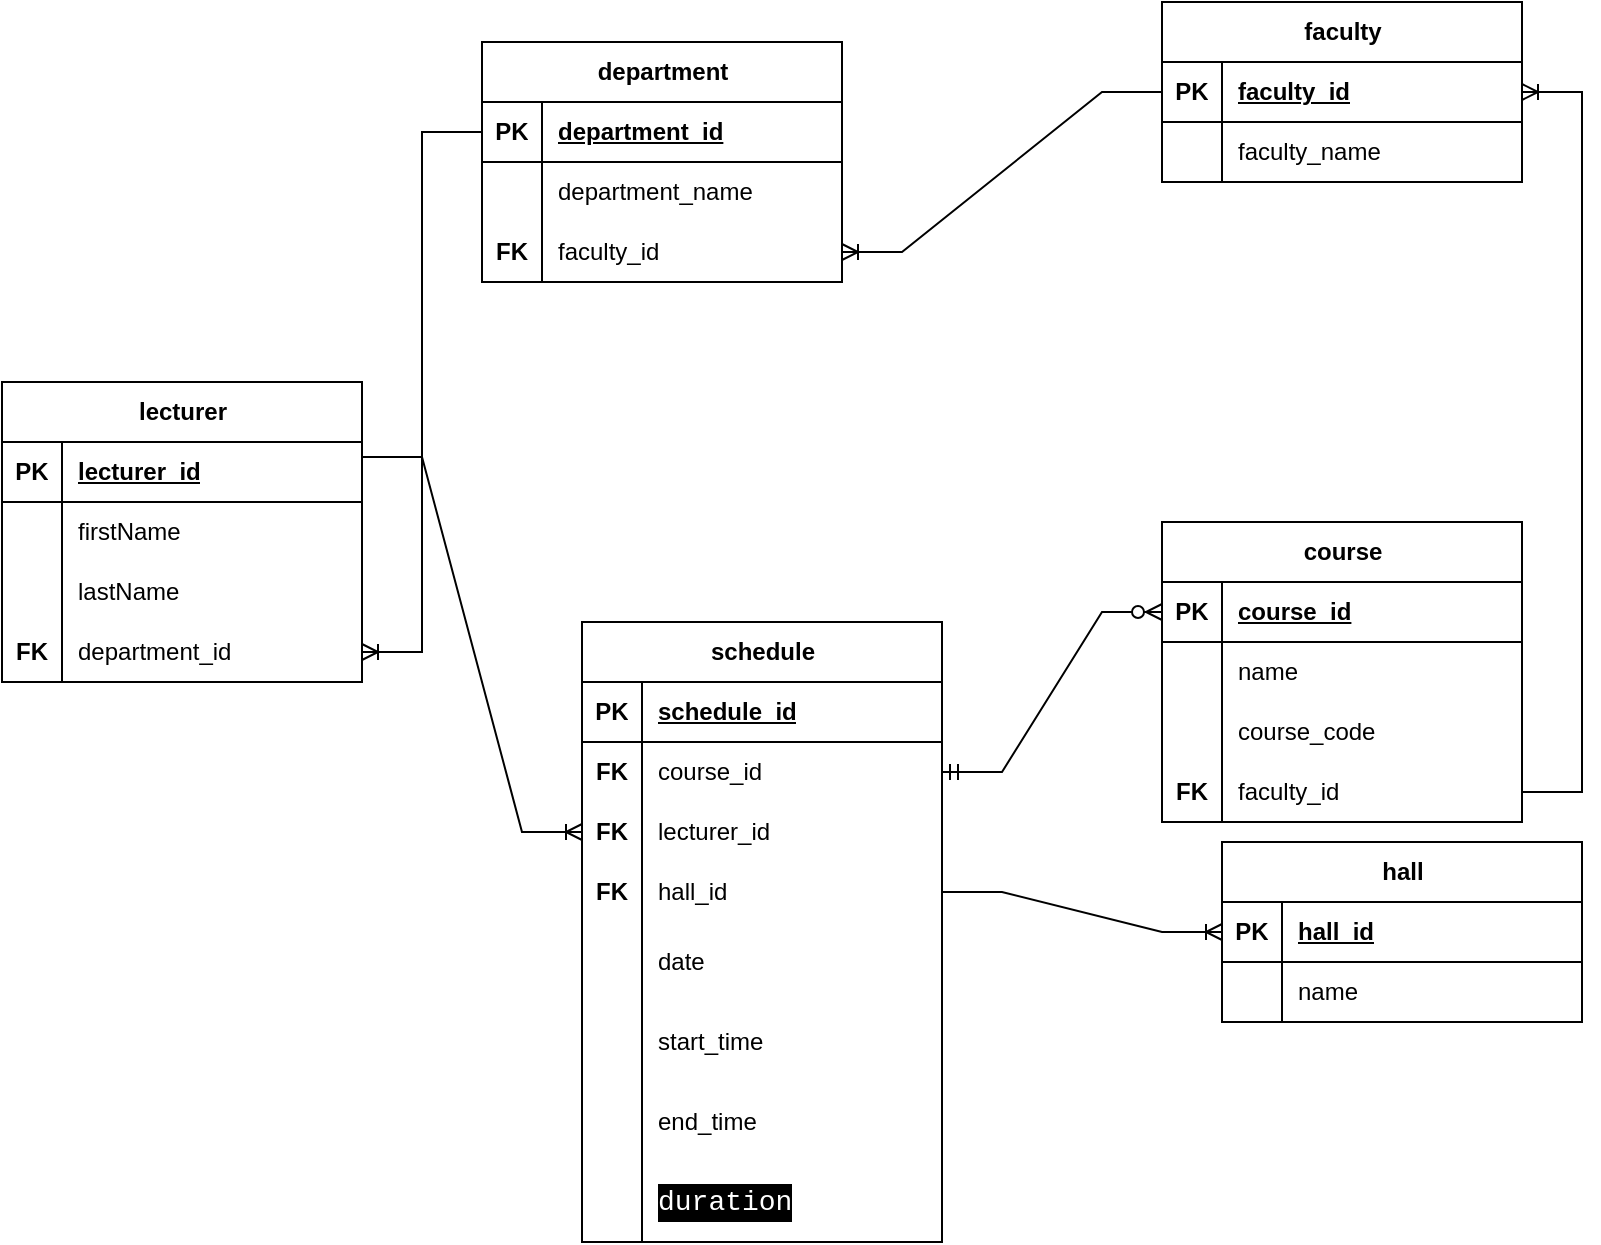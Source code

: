<mxfile version="21.6.5" type="github">
  <diagram name="Page-1" id="2kHjDEywusB_7uYWdHaV">
    <mxGraphModel dx="1185" dy="1776" grid="1" gridSize="10" guides="1" tooltips="1" connect="1" arrows="1" fold="1" page="1" pageScale="1" pageWidth="850" pageHeight="1100" math="0" shadow="0">
      <root>
        <mxCell id="0" />
        <mxCell id="1" parent="0" />
        <mxCell id="9rKc9LCHBICn_21s5LiV-27" value="lecturer" style="shape=table;startSize=30;container=1;collapsible=1;childLayout=tableLayout;fixedRows=1;rowLines=0;fontStyle=1;align=center;resizeLast=1;html=1;" parent="1" vertex="1">
          <mxGeometry x="30" y="-530" width="180" height="150" as="geometry" />
        </mxCell>
        <mxCell id="9rKc9LCHBICn_21s5LiV-28" value="" style="shape=tableRow;horizontal=0;startSize=0;swimlaneHead=0;swimlaneBody=0;fillColor=none;collapsible=0;dropTarget=0;points=[[0,0.5],[1,0.5]];portConstraint=eastwest;top=0;left=0;right=0;bottom=1;" parent="9rKc9LCHBICn_21s5LiV-27" vertex="1">
          <mxGeometry y="30" width="180" height="30" as="geometry" />
        </mxCell>
        <mxCell id="9rKc9LCHBICn_21s5LiV-29" value="PK" style="shape=partialRectangle;connectable=0;fillColor=none;top=0;left=0;bottom=0;right=0;fontStyle=1;overflow=hidden;whiteSpace=wrap;html=1;" parent="9rKc9LCHBICn_21s5LiV-28" vertex="1">
          <mxGeometry width="30" height="30" as="geometry">
            <mxRectangle width="30" height="30" as="alternateBounds" />
          </mxGeometry>
        </mxCell>
        <mxCell id="9rKc9LCHBICn_21s5LiV-30" value="lecturer_id" style="shape=partialRectangle;connectable=0;fillColor=none;top=0;left=0;bottom=0;right=0;align=left;spacingLeft=6;fontStyle=5;overflow=hidden;whiteSpace=wrap;html=1;" parent="9rKc9LCHBICn_21s5LiV-28" vertex="1">
          <mxGeometry x="30" width="150" height="30" as="geometry">
            <mxRectangle width="150" height="30" as="alternateBounds" />
          </mxGeometry>
        </mxCell>
        <mxCell id="9rKc9LCHBICn_21s5LiV-31" value="" style="shape=tableRow;horizontal=0;startSize=0;swimlaneHead=0;swimlaneBody=0;fillColor=none;collapsible=0;dropTarget=0;points=[[0,0.5],[1,0.5]];portConstraint=eastwest;top=0;left=0;right=0;bottom=0;" parent="9rKc9LCHBICn_21s5LiV-27" vertex="1">
          <mxGeometry y="60" width="180" height="30" as="geometry" />
        </mxCell>
        <mxCell id="9rKc9LCHBICn_21s5LiV-32" value="" style="shape=partialRectangle;connectable=0;fillColor=none;top=0;left=0;bottom=0;right=0;editable=1;overflow=hidden;whiteSpace=wrap;html=1;" parent="9rKc9LCHBICn_21s5LiV-31" vertex="1">
          <mxGeometry width="30" height="30" as="geometry">
            <mxRectangle width="30" height="30" as="alternateBounds" />
          </mxGeometry>
        </mxCell>
        <mxCell id="9rKc9LCHBICn_21s5LiV-33" value="firstName&lt;span style=&quot;white-space: pre;&quot;&gt;&#x9;&lt;/span&gt;" style="shape=partialRectangle;connectable=0;fillColor=none;top=0;left=0;bottom=0;right=0;align=left;spacingLeft=6;overflow=hidden;whiteSpace=wrap;html=1;" parent="9rKc9LCHBICn_21s5LiV-31" vertex="1">
          <mxGeometry x="30" width="150" height="30" as="geometry">
            <mxRectangle width="150" height="30" as="alternateBounds" />
          </mxGeometry>
        </mxCell>
        <mxCell id="9rKc9LCHBICn_21s5LiV-34" value="" style="shape=tableRow;horizontal=0;startSize=0;swimlaneHead=0;swimlaneBody=0;fillColor=none;collapsible=0;dropTarget=0;points=[[0,0.5],[1,0.5]];portConstraint=eastwest;top=0;left=0;right=0;bottom=0;" parent="9rKc9LCHBICn_21s5LiV-27" vertex="1">
          <mxGeometry y="90" width="180" height="30" as="geometry" />
        </mxCell>
        <mxCell id="9rKc9LCHBICn_21s5LiV-35" value="" style="shape=partialRectangle;connectable=0;fillColor=none;top=0;left=0;bottom=0;right=0;editable=1;overflow=hidden;whiteSpace=wrap;html=1;" parent="9rKc9LCHBICn_21s5LiV-34" vertex="1">
          <mxGeometry width="30" height="30" as="geometry">
            <mxRectangle width="30" height="30" as="alternateBounds" />
          </mxGeometry>
        </mxCell>
        <mxCell id="9rKc9LCHBICn_21s5LiV-36" value="lastName" style="shape=partialRectangle;connectable=0;fillColor=none;top=0;left=0;bottom=0;right=0;align=left;spacingLeft=6;overflow=hidden;whiteSpace=wrap;html=1;" parent="9rKc9LCHBICn_21s5LiV-34" vertex="1">
          <mxGeometry x="30" width="150" height="30" as="geometry">
            <mxRectangle width="150" height="30" as="alternateBounds" />
          </mxGeometry>
        </mxCell>
        <mxCell id="9rKc9LCHBICn_21s5LiV-37" value="" style="shape=tableRow;horizontal=0;startSize=0;swimlaneHead=0;swimlaneBody=0;fillColor=none;collapsible=0;dropTarget=0;points=[[0,0.5],[1,0.5]];portConstraint=eastwest;top=0;left=0;right=0;bottom=0;" parent="9rKc9LCHBICn_21s5LiV-27" vertex="1">
          <mxGeometry y="120" width="180" height="30" as="geometry" />
        </mxCell>
        <mxCell id="9rKc9LCHBICn_21s5LiV-38" value="&lt;b&gt;FK&lt;/b&gt;" style="shape=partialRectangle;connectable=0;fillColor=none;top=0;left=0;bottom=0;right=0;editable=1;overflow=hidden;whiteSpace=wrap;html=1;" parent="9rKc9LCHBICn_21s5LiV-37" vertex="1">
          <mxGeometry width="30" height="30" as="geometry">
            <mxRectangle width="30" height="30" as="alternateBounds" />
          </mxGeometry>
        </mxCell>
        <mxCell id="9rKc9LCHBICn_21s5LiV-39" value="department_id" style="shape=partialRectangle;connectable=0;fillColor=none;top=0;left=0;bottom=0;right=0;align=left;spacingLeft=6;overflow=hidden;whiteSpace=wrap;html=1;" parent="9rKc9LCHBICn_21s5LiV-37" vertex="1">
          <mxGeometry x="30" width="150" height="30" as="geometry">
            <mxRectangle width="150" height="30" as="alternateBounds" />
          </mxGeometry>
        </mxCell>
        <mxCell id="9rKc9LCHBICn_21s5LiV-40" value="course" style="shape=table;startSize=30;container=1;collapsible=1;childLayout=tableLayout;fixedRows=1;rowLines=0;fontStyle=1;align=center;resizeLast=1;html=1;" parent="1" vertex="1">
          <mxGeometry x="610" y="-460" width="180" height="150" as="geometry" />
        </mxCell>
        <mxCell id="9rKc9LCHBICn_21s5LiV-41" value="" style="shape=tableRow;horizontal=0;startSize=0;swimlaneHead=0;swimlaneBody=0;fillColor=none;collapsible=0;dropTarget=0;points=[[0,0.5],[1,0.5]];portConstraint=eastwest;top=0;left=0;right=0;bottom=1;" parent="9rKc9LCHBICn_21s5LiV-40" vertex="1">
          <mxGeometry y="30" width="180" height="30" as="geometry" />
        </mxCell>
        <mxCell id="9rKc9LCHBICn_21s5LiV-42" value="PK" style="shape=partialRectangle;connectable=0;fillColor=none;top=0;left=0;bottom=0;right=0;fontStyle=1;overflow=hidden;whiteSpace=wrap;html=1;" parent="9rKc9LCHBICn_21s5LiV-41" vertex="1">
          <mxGeometry width="30" height="30" as="geometry">
            <mxRectangle width="30" height="30" as="alternateBounds" />
          </mxGeometry>
        </mxCell>
        <mxCell id="9rKc9LCHBICn_21s5LiV-43" value="course_id" style="shape=partialRectangle;connectable=0;fillColor=none;top=0;left=0;bottom=0;right=0;align=left;spacingLeft=6;fontStyle=5;overflow=hidden;whiteSpace=wrap;html=1;" parent="9rKc9LCHBICn_21s5LiV-41" vertex="1">
          <mxGeometry x="30" width="150" height="30" as="geometry">
            <mxRectangle width="150" height="30" as="alternateBounds" />
          </mxGeometry>
        </mxCell>
        <mxCell id="9rKc9LCHBICn_21s5LiV-44" value="" style="shape=tableRow;horizontal=0;startSize=0;swimlaneHead=0;swimlaneBody=0;fillColor=none;collapsible=0;dropTarget=0;points=[[0,0.5],[1,0.5]];portConstraint=eastwest;top=0;left=0;right=0;bottom=0;" parent="9rKc9LCHBICn_21s5LiV-40" vertex="1">
          <mxGeometry y="60" width="180" height="30" as="geometry" />
        </mxCell>
        <mxCell id="9rKc9LCHBICn_21s5LiV-45" value="" style="shape=partialRectangle;connectable=0;fillColor=none;top=0;left=0;bottom=0;right=0;editable=1;overflow=hidden;whiteSpace=wrap;html=1;" parent="9rKc9LCHBICn_21s5LiV-44" vertex="1">
          <mxGeometry width="30" height="30" as="geometry">
            <mxRectangle width="30" height="30" as="alternateBounds" />
          </mxGeometry>
        </mxCell>
        <mxCell id="9rKc9LCHBICn_21s5LiV-46" value="name" style="shape=partialRectangle;connectable=0;fillColor=none;top=0;left=0;bottom=0;right=0;align=left;spacingLeft=6;overflow=hidden;whiteSpace=wrap;html=1;" parent="9rKc9LCHBICn_21s5LiV-44" vertex="1">
          <mxGeometry x="30" width="150" height="30" as="geometry">
            <mxRectangle width="150" height="30" as="alternateBounds" />
          </mxGeometry>
        </mxCell>
        <mxCell id="9rKc9LCHBICn_21s5LiV-50" value="" style="shape=tableRow;horizontal=0;startSize=0;swimlaneHead=0;swimlaneBody=0;fillColor=none;collapsible=0;dropTarget=0;points=[[0,0.5],[1,0.5]];portConstraint=eastwest;top=0;left=0;right=0;bottom=0;" parent="9rKc9LCHBICn_21s5LiV-40" vertex="1">
          <mxGeometry y="90" width="180" height="30" as="geometry" />
        </mxCell>
        <mxCell id="9rKc9LCHBICn_21s5LiV-51" value="" style="shape=partialRectangle;connectable=0;fillColor=none;top=0;left=0;bottom=0;right=0;editable=1;overflow=hidden;whiteSpace=wrap;html=1;" parent="9rKc9LCHBICn_21s5LiV-50" vertex="1">
          <mxGeometry width="30" height="30" as="geometry">
            <mxRectangle width="30" height="30" as="alternateBounds" />
          </mxGeometry>
        </mxCell>
        <mxCell id="9rKc9LCHBICn_21s5LiV-52" value="course_code" style="shape=partialRectangle;connectable=0;fillColor=none;top=0;left=0;bottom=0;right=0;align=left;spacingLeft=6;overflow=hidden;whiteSpace=wrap;html=1;" parent="9rKc9LCHBICn_21s5LiV-50" vertex="1">
          <mxGeometry x="30" width="150" height="30" as="geometry">
            <mxRectangle width="150" height="30" as="alternateBounds" />
          </mxGeometry>
        </mxCell>
        <mxCell id="zDZHA7BxkmWsCeVDB-Yd-10" style="shape=tableRow;horizontal=0;startSize=0;swimlaneHead=0;swimlaneBody=0;fillColor=none;collapsible=0;dropTarget=0;points=[[0,0.5],[1,0.5]];portConstraint=eastwest;top=0;left=0;right=0;bottom=0;" vertex="1" parent="9rKc9LCHBICn_21s5LiV-40">
          <mxGeometry y="120" width="180" height="30" as="geometry" />
        </mxCell>
        <mxCell id="zDZHA7BxkmWsCeVDB-Yd-11" value="FK" style="shape=partialRectangle;connectable=0;fillColor=none;top=0;left=0;bottom=0;right=0;editable=1;overflow=hidden;whiteSpace=wrap;html=1;fontStyle=1" vertex="1" parent="zDZHA7BxkmWsCeVDB-Yd-10">
          <mxGeometry width="30" height="30" as="geometry">
            <mxRectangle width="30" height="30" as="alternateBounds" />
          </mxGeometry>
        </mxCell>
        <mxCell id="zDZHA7BxkmWsCeVDB-Yd-12" value="faculty_id" style="shape=partialRectangle;connectable=0;fillColor=none;top=0;left=0;bottom=0;right=0;align=left;spacingLeft=6;overflow=hidden;whiteSpace=wrap;html=1;" vertex="1" parent="zDZHA7BxkmWsCeVDB-Yd-10">
          <mxGeometry x="30" width="150" height="30" as="geometry">
            <mxRectangle width="150" height="30" as="alternateBounds" />
          </mxGeometry>
        </mxCell>
        <mxCell id="9rKc9LCHBICn_21s5LiV-54" value="" style="edgeStyle=entityRelationEdgeStyle;fontSize=12;html=1;endArrow=ERzeroToMany;startArrow=ERmandOne;rounded=0;entryX=0;entryY=0.5;entryDx=0;entryDy=0;exitX=1;exitY=0.5;exitDx=0;exitDy=0;" parent="1" source="9rKc9LCHBICn_21s5LiV-61" target="9rKc9LCHBICn_21s5LiV-41" edge="1">
          <mxGeometry width="100" height="100" relative="1" as="geometry">
            <mxPoint x="20" y="-170" as="sourcePoint" />
            <mxPoint x="460" y="-50" as="targetPoint" />
            <Array as="points">
              <mxPoint x="-10" y="-140" />
              <mxPoint x="50" y="-170" />
              <mxPoint x="290" y="-40" />
              <mxPoint x="20" y="-90" />
              <mxPoint x="20" y="-70" />
              <mxPoint x="30" />
              <mxPoint x="10" y="-10" />
              <mxPoint x="170" y="-30" />
            </Array>
          </mxGeometry>
        </mxCell>
        <mxCell id="9rKc9LCHBICn_21s5LiV-57" value="schedule" style="shape=table;startSize=30;container=1;collapsible=1;childLayout=tableLayout;fixedRows=1;rowLines=0;fontStyle=1;align=center;resizeLast=1;html=1;" parent="1" vertex="1">
          <mxGeometry x="320" y="-410" width="180" height="310.0" as="geometry" />
        </mxCell>
        <mxCell id="9rKc9LCHBICn_21s5LiV-58" value="" style="shape=tableRow;horizontal=0;startSize=0;swimlaneHead=0;swimlaneBody=0;fillColor=none;collapsible=0;dropTarget=0;points=[[0,0.5],[1,0.5]];portConstraint=eastwest;top=0;left=0;right=0;bottom=1;" parent="9rKc9LCHBICn_21s5LiV-57" vertex="1">
          <mxGeometry y="30" width="180" height="30" as="geometry" />
        </mxCell>
        <mxCell id="9rKc9LCHBICn_21s5LiV-59" value="PK" style="shape=partialRectangle;connectable=0;fillColor=none;top=0;left=0;bottom=0;right=0;fontStyle=1;overflow=hidden;whiteSpace=wrap;html=1;" parent="9rKc9LCHBICn_21s5LiV-58" vertex="1">
          <mxGeometry width="30" height="30" as="geometry">
            <mxRectangle width="30" height="30" as="alternateBounds" />
          </mxGeometry>
        </mxCell>
        <mxCell id="9rKc9LCHBICn_21s5LiV-60" value="schedule_id" style="shape=partialRectangle;connectable=0;fillColor=none;top=0;left=0;bottom=0;right=0;align=left;spacingLeft=6;fontStyle=5;overflow=hidden;whiteSpace=wrap;html=1;" parent="9rKc9LCHBICn_21s5LiV-58" vertex="1">
          <mxGeometry x="30" width="150" height="30" as="geometry">
            <mxRectangle width="150" height="30" as="alternateBounds" />
          </mxGeometry>
        </mxCell>
        <mxCell id="9rKc9LCHBICn_21s5LiV-61" value="" style="shape=tableRow;horizontal=0;startSize=0;swimlaneHead=0;swimlaneBody=0;fillColor=none;collapsible=0;dropTarget=0;points=[[0,0.5],[1,0.5]];portConstraint=eastwest;top=0;left=0;right=0;bottom=0;" parent="9rKc9LCHBICn_21s5LiV-57" vertex="1">
          <mxGeometry y="60" width="180" height="30" as="geometry" />
        </mxCell>
        <mxCell id="9rKc9LCHBICn_21s5LiV-62" value="&lt;b&gt;FK&lt;/b&gt;" style="shape=partialRectangle;connectable=0;fillColor=none;top=0;left=0;bottom=0;right=0;editable=1;overflow=hidden;whiteSpace=wrap;html=1;" parent="9rKc9LCHBICn_21s5LiV-61" vertex="1">
          <mxGeometry width="30" height="30" as="geometry">
            <mxRectangle width="30" height="30" as="alternateBounds" />
          </mxGeometry>
        </mxCell>
        <mxCell id="9rKc9LCHBICn_21s5LiV-63" value="course_id" style="shape=partialRectangle;connectable=0;fillColor=none;top=0;left=0;bottom=0;right=0;align=left;spacingLeft=6;overflow=hidden;whiteSpace=wrap;html=1;" parent="9rKc9LCHBICn_21s5LiV-61" vertex="1">
          <mxGeometry x="30" width="150" height="30" as="geometry">
            <mxRectangle width="150" height="30" as="alternateBounds" />
          </mxGeometry>
        </mxCell>
        <mxCell id="9rKc9LCHBICn_21s5LiV-64" value="" style="shape=tableRow;horizontal=0;startSize=0;swimlaneHead=0;swimlaneBody=0;fillColor=none;collapsible=0;dropTarget=0;points=[[0,0.5],[1,0.5]];portConstraint=eastwest;top=0;left=0;right=0;bottom=0;" parent="9rKc9LCHBICn_21s5LiV-57" vertex="1">
          <mxGeometry y="90" width="180" height="30" as="geometry" />
        </mxCell>
        <mxCell id="9rKc9LCHBICn_21s5LiV-65" value="&lt;b&gt;FK&lt;/b&gt;" style="shape=partialRectangle;connectable=0;fillColor=none;top=0;left=0;bottom=0;right=0;editable=1;overflow=hidden;whiteSpace=wrap;html=1;" parent="9rKc9LCHBICn_21s5LiV-64" vertex="1">
          <mxGeometry width="30" height="30" as="geometry">
            <mxRectangle width="30" height="30" as="alternateBounds" />
          </mxGeometry>
        </mxCell>
        <mxCell id="9rKc9LCHBICn_21s5LiV-66" value="lecturer_id" style="shape=partialRectangle;connectable=0;fillColor=none;top=0;left=0;bottom=0;right=0;align=left;spacingLeft=6;overflow=hidden;whiteSpace=wrap;html=1;" parent="9rKc9LCHBICn_21s5LiV-64" vertex="1">
          <mxGeometry x="30" width="150" height="30" as="geometry">
            <mxRectangle width="150" height="30" as="alternateBounds" />
          </mxGeometry>
        </mxCell>
        <mxCell id="9rKc9LCHBICn_21s5LiV-67" value="" style="shape=tableRow;horizontal=0;startSize=0;swimlaneHead=0;swimlaneBody=0;fillColor=none;collapsible=0;dropTarget=0;points=[[0,0.5],[1,0.5]];portConstraint=eastwest;top=0;left=0;right=0;bottom=0;" parent="9rKc9LCHBICn_21s5LiV-57" vertex="1">
          <mxGeometry y="120" width="180" height="30" as="geometry" />
        </mxCell>
        <mxCell id="9rKc9LCHBICn_21s5LiV-68" value="&lt;b&gt;FK&lt;/b&gt;" style="shape=partialRectangle;connectable=0;fillColor=none;top=0;left=0;bottom=0;right=0;editable=1;overflow=hidden;whiteSpace=wrap;html=1;" parent="9rKc9LCHBICn_21s5LiV-67" vertex="1">
          <mxGeometry width="30" height="30" as="geometry">
            <mxRectangle width="30" height="30" as="alternateBounds" />
          </mxGeometry>
        </mxCell>
        <mxCell id="9rKc9LCHBICn_21s5LiV-69" value="hall_id" style="shape=partialRectangle;connectable=0;fillColor=none;top=0;left=0;bottom=0;right=0;align=left;spacingLeft=6;overflow=hidden;whiteSpace=wrap;html=1;" parent="9rKc9LCHBICn_21s5LiV-67" vertex="1">
          <mxGeometry x="30" width="150" height="30" as="geometry">
            <mxRectangle width="150" height="30" as="alternateBounds" />
          </mxGeometry>
        </mxCell>
        <mxCell id="9rKc9LCHBICn_21s5LiV-88" style="shape=tableRow;horizontal=0;startSize=0;swimlaneHead=0;swimlaneBody=0;fillColor=none;collapsible=0;dropTarget=0;points=[[0,0.5],[1,0.5]];portConstraint=eastwest;top=0;left=0;right=0;bottom=0;" parent="9rKc9LCHBICn_21s5LiV-57" vertex="1">
          <mxGeometry y="150" width="180" height="40" as="geometry" />
        </mxCell>
        <mxCell id="9rKc9LCHBICn_21s5LiV-89" value="" style="shape=partialRectangle;connectable=0;fillColor=none;top=0;left=0;bottom=0;right=0;editable=1;overflow=hidden;whiteSpace=wrap;html=1;" parent="9rKc9LCHBICn_21s5LiV-88" vertex="1">
          <mxGeometry width="30" height="40" as="geometry">
            <mxRectangle width="30" height="40" as="alternateBounds" />
          </mxGeometry>
        </mxCell>
        <mxCell id="9rKc9LCHBICn_21s5LiV-90" value="date" style="shape=partialRectangle;connectable=0;fillColor=none;top=0;left=0;bottom=0;right=0;align=left;spacingLeft=6;overflow=hidden;whiteSpace=wrap;html=1;" parent="9rKc9LCHBICn_21s5LiV-88" vertex="1">
          <mxGeometry x="30" width="150" height="40" as="geometry">
            <mxRectangle width="150" height="40" as="alternateBounds" />
          </mxGeometry>
        </mxCell>
        <mxCell id="zDZHA7BxkmWsCeVDB-Yd-1" style="shape=tableRow;horizontal=0;startSize=0;swimlaneHead=0;swimlaneBody=0;fillColor=none;collapsible=0;dropTarget=0;points=[[0,0.5],[1,0.5]];portConstraint=eastwest;top=0;left=0;right=0;bottom=0;" vertex="1" parent="9rKc9LCHBICn_21s5LiV-57">
          <mxGeometry y="190" width="180" height="40" as="geometry" />
        </mxCell>
        <mxCell id="zDZHA7BxkmWsCeVDB-Yd-2" style="shape=partialRectangle;connectable=0;fillColor=none;top=0;left=0;bottom=0;right=0;editable=1;overflow=hidden;whiteSpace=wrap;html=1;" vertex="1" parent="zDZHA7BxkmWsCeVDB-Yd-1">
          <mxGeometry width="30" height="40" as="geometry">
            <mxRectangle width="30" height="40" as="alternateBounds" />
          </mxGeometry>
        </mxCell>
        <mxCell id="zDZHA7BxkmWsCeVDB-Yd-3" value="start_time" style="shape=partialRectangle;connectable=0;fillColor=none;top=0;left=0;bottom=0;right=0;align=left;spacingLeft=6;overflow=hidden;whiteSpace=wrap;html=1;" vertex="1" parent="zDZHA7BxkmWsCeVDB-Yd-1">
          <mxGeometry x="30" width="150" height="40" as="geometry">
            <mxRectangle width="150" height="40" as="alternateBounds" />
          </mxGeometry>
        </mxCell>
        <mxCell id="zDZHA7BxkmWsCeVDB-Yd-4" style="shape=tableRow;horizontal=0;startSize=0;swimlaneHead=0;swimlaneBody=0;fillColor=none;collapsible=0;dropTarget=0;points=[[0,0.5],[1,0.5]];portConstraint=eastwest;top=0;left=0;right=0;bottom=0;" vertex="1" parent="9rKc9LCHBICn_21s5LiV-57">
          <mxGeometry y="230" width="180" height="40" as="geometry" />
        </mxCell>
        <mxCell id="zDZHA7BxkmWsCeVDB-Yd-5" style="shape=partialRectangle;connectable=0;fillColor=none;top=0;left=0;bottom=0;right=0;editable=1;overflow=hidden;whiteSpace=wrap;html=1;" vertex="1" parent="zDZHA7BxkmWsCeVDB-Yd-4">
          <mxGeometry width="30" height="40" as="geometry">
            <mxRectangle width="30" height="40" as="alternateBounds" />
          </mxGeometry>
        </mxCell>
        <mxCell id="zDZHA7BxkmWsCeVDB-Yd-6" value="end_time" style="shape=partialRectangle;connectable=0;fillColor=none;top=0;left=0;bottom=0;right=0;align=left;spacingLeft=6;overflow=hidden;whiteSpace=wrap;html=1;" vertex="1" parent="zDZHA7BxkmWsCeVDB-Yd-4">
          <mxGeometry x="30" width="150" height="40" as="geometry">
            <mxRectangle width="150" height="40" as="alternateBounds" />
          </mxGeometry>
        </mxCell>
        <mxCell id="zDZHA7BxkmWsCeVDB-Yd-7" style="shape=tableRow;horizontal=0;startSize=0;swimlaneHead=0;swimlaneBody=0;fillColor=none;collapsible=0;dropTarget=0;points=[[0,0.5],[1,0.5]];portConstraint=eastwest;top=0;left=0;right=0;bottom=0;" vertex="1" parent="9rKc9LCHBICn_21s5LiV-57">
          <mxGeometry y="270" width="180" height="40" as="geometry" />
        </mxCell>
        <mxCell id="zDZHA7BxkmWsCeVDB-Yd-8" style="shape=partialRectangle;connectable=0;fillColor=none;top=0;left=0;bottom=0;right=0;editable=1;overflow=hidden;whiteSpace=wrap;html=1;" vertex="1" parent="zDZHA7BxkmWsCeVDB-Yd-7">
          <mxGeometry width="30" height="40" as="geometry">
            <mxRectangle width="30" height="40" as="alternateBounds" />
          </mxGeometry>
        </mxCell>
        <mxCell id="zDZHA7BxkmWsCeVDB-Yd-9" value="&lt;div style=&quot;color: rgb(255, 255, 255); background-color: rgb(0, 0, 0); font-family: Consolas, &amp;quot;Courier New&amp;quot;, monospace; font-size: 14px; line-height: 19px;&quot;&gt;duration&lt;/div&gt;" style="shape=partialRectangle;connectable=0;fillColor=none;top=0;left=0;bottom=0;right=0;align=left;spacingLeft=6;overflow=hidden;whiteSpace=wrap;html=1;" vertex="1" parent="zDZHA7BxkmWsCeVDB-Yd-7">
          <mxGeometry x="30" width="150" height="40" as="geometry">
            <mxRectangle width="150" height="40" as="alternateBounds" />
          </mxGeometry>
        </mxCell>
        <mxCell id="9rKc9LCHBICn_21s5LiV-70" value="" style="edgeStyle=entityRelationEdgeStyle;fontSize=12;html=1;endArrow=ERoneToMany;rounded=0;entryX=0;entryY=0.5;entryDx=0;entryDy=0;exitX=1;exitY=0.25;exitDx=0;exitDy=0;" parent="1" source="9rKc9LCHBICn_21s5LiV-27" target="9rKc9LCHBICn_21s5LiV-64" edge="1">
          <mxGeometry width="100" height="100" relative="1" as="geometry">
            <mxPoint x="360" y="-270" as="sourcePoint" />
            <mxPoint x="460" y="-370" as="targetPoint" />
            <Array as="points">
              <mxPoint x="180" y="-450" />
              <mxPoint x="260" y="-480" />
            </Array>
          </mxGeometry>
        </mxCell>
        <mxCell id="9rKc9LCHBICn_21s5LiV-75" value="hall" style="shape=table;startSize=30;container=1;collapsible=1;childLayout=tableLayout;fixedRows=1;rowLines=0;fontStyle=1;align=center;resizeLast=1;html=1;" parent="1" vertex="1">
          <mxGeometry x="640" y="-300" width="180" height="90" as="geometry" />
        </mxCell>
        <mxCell id="9rKc9LCHBICn_21s5LiV-76" value="" style="shape=tableRow;horizontal=0;startSize=0;swimlaneHead=0;swimlaneBody=0;fillColor=none;collapsible=0;dropTarget=0;points=[[0,0.5],[1,0.5]];portConstraint=eastwest;top=0;left=0;right=0;bottom=1;" parent="9rKc9LCHBICn_21s5LiV-75" vertex="1">
          <mxGeometry y="30" width="180" height="30" as="geometry" />
        </mxCell>
        <mxCell id="9rKc9LCHBICn_21s5LiV-77" value="PK" style="shape=partialRectangle;connectable=0;fillColor=none;top=0;left=0;bottom=0;right=0;fontStyle=1;overflow=hidden;whiteSpace=wrap;html=1;" parent="9rKc9LCHBICn_21s5LiV-76" vertex="1">
          <mxGeometry width="30" height="30" as="geometry">
            <mxRectangle width="30" height="30" as="alternateBounds" />
          </mxGeometry>
        </mxCell>
        <mxCell id="9rKc9LCHBICn_21s5LiV-78" value="hall_id" style="shape=partialRectangle;connectable=0;fillColor=none;top=0;left=0;bottom=0;right=0;align=left;spacingLeft=6;fontStyle=5;overflow=hidden;whiteSpace=wrap;html=1;" parent="9rKc9LCHBICn_21s5LiV-76" vertex="1">
          <mxGeometry x="30" width="150" height="30" as="geometry">
            <mxRectangle width="150" height="30" as="alternateBounds" />
          </mxGeometry>
        </mxCell>
        <mxCell id="9rKc9LCHBICn_21s5LiV-79" value="" style="shape=tableRow;horizontal=0;startSize=0;swimlaneHead=0;swimlaneBody=0;fillColor=none;collapsible=0;dropTarget=0;points=[[0,0.5],[1,0.5]];portConstraint=eastwest;top=0;left=0;right=0;bottom=0;" parent="9rKc9LCHBICn_21s5LiV-75" vertex="1">
          <mxGeometry y="60" width="180" height="30" as="geometry" />
        </mxCell>
        <mxCell id="9rKc9LCHBICn_21s5LiV-80" value="" style="shape=partialRectangle;connectable=0;fillColor=none;top=0;left=0;bottom=0;right=0;editable=1;overflow=hidden;whiteSpace=wrap;html=1;" parent="9rKc9LCHBICn_21s5LiV-79" vertex="1">
          <mxGeometry width="30" height="30" as="geometry">
            <mxRectangle width="30" height="30" as="alternateBounds" />
          </mxGeometry>
        </mxCell>
        <mxCell id="9rKc9LCHBICn_21s5LiV-81" value="name" style="shape=partialRectangle;connectable=0;fillColor=none;top=0;left=0;bottom=0;right=0;align=left;spacingLeft=6;overflow=hidden;whiteSpace=wrap;html=1;" parent="9rKc9LCHBICn_21s5LiV-79" vertex="1">
          <mxGeometry x="30" width="150" height="30" as="geometry">
            <mxRectangle width="150" height="30" as="alternateBounds" />
          </mxGeometry>
        </mxCell>
        <mxCell id="9rKc9LCHBICn_21s5LiV-91" value="" style="edgeStyle=entityRelationEdgeStyle;fontSize=12;html=1;endArrow=ERoneToMany;rounded=0;entryX=0;entryY=0.5;entryDx=0;entryDy=0;exitX=1;exitY=0.5;exitDx=0;exitDy=0;" parent="1" source="9rKc9LCHBICn_21s5LiV-67" target="9rKc9LCHBICn_21s5LiV-76" edge="1">
          <mxGeometry width="100" height="100" relative="1" as="geometry">
            <mxPoint x="310" y="-90" as="sourcePoint" />
            <mxPoint x="410" y="-190" as="targetPoint" />
          </mxGeometry>
        </mxCell>
        <mxCell id="zDZHA7BxkmWsCeVDB-Yd-13" value="department" style="shape=table;startSize=30;container=1;collapsible=1;childLayout=tableLayout;fixedRows=1;rowLines=0;fontStyle=1;align=center;resizeLast=1;html=1;" vertex="1" parent="1">
          <mxGeometry x="270" y="-700" width="180" height="120" as="geometry" />
        </mxCell>
        <mxCell id="zDZHA7BxkmWsCeVDB-Yd-14" value="" style="shape=tableRow;horizontal=0;startSize=0;swimlaneHead=0;swimlaneBody=0;fillColor=none;collapsible=0;dropTarget=0;points=[[0,0.5],[1,0.5]];portConstraint=eastwest;top=0;left=0;right=0;bottom=1;" vertex="1" parent="zDZHA7BxkmWsCeVDB-Yd-13">
          <mxGeometry y="30" width="180" height="30" as="geometry" />
        </mxCell>
        <mxCell id="zDZHA7BxkmWsCeVDB-Yd-15" value="PK" style="shape=partialRectangle;connectable=0;fillColor=none;top=0;left=0;bottom=0;right=0;fontStyle=1;overflow=hidden;whiteSpace=wrap;html=1;" vertex="1" parent="zDZHA7BxkmWsCeVDB-Yd-14">
          <mxGeometry width="30" height="30" as="geometry">
            <mxRectangle width="30" height="30" as="alternateBounds" />
          </mxGeometry>
        </mxCell>
        <mxCell id="zDZHA7BxkmWsCeVDB-Yd-16" value="department_id" style="shape=partialRectangle;connectable=0;fillColor=none;top=0;left=0;bottom=0;right=0;align=left;spacingLeft=6;fontStyle=5;overflow=hidden;whiteSpace=wrap;html=1;" vertex="1" parent="zDZHA7BxkmWsCeVDB-Yd-14">
          <mxGeometry x="30" width="150" height="30" as="geometry">
            <mxRectangle width="150" height="30" as="alternateBounds" />
          </mxGeometry>
        </mxCell>
        <mxCell id="zDZHA7BxkmWsCeVDB-Yd-17" value="" style="shape=tableRow;horizontal=0;startSize=0;swimlaneHead=0;swimlaneBody=0;fillColor=none;collapsible=0;dropTarget=0;points=[[0,0.5],[1,0.5]];portConstraint=eastwest;top=0;left=0;right=0;bottom=0;" vertex="1" parent="zDZHA7BxkmWsCeVDB-Yd-13">
          <mxGeometry y="60" width="180" height="30" as="geometry" />
        </mxCell>
        <mxCell id="zDZHA7BxkmWsCeVDB-Yd-18" value="" style="shape=partialRectangle;connectable=0;fillColor=none;top=0;left=0;bottom=0;right=0;editable=1;overflow=hidden;whiteSpace=wrap;html=1;" vertex="1" parent="zDZHA7BxkmWsCeVDB-Yd-17">
          <mxGeometry width="30" height="30" as="geometry">
            <mxRectangle width="30" height="30" as="alternateBounds" />
          </mxGeometry>
        </mxCell>
        <mxCell id="zDZHA7BxkmWsCeVDB-Yd-19" value="department_name" style="shape=partialRectangle;connectable=0;fillColor=none;top=0;left=0;bottom=0;right=0;align=left;spacingLeft=6;overflow=hidden;whiteSpace=wrap;html=1;" vertex="1" parent="zDZHA7BxkmWsCeVDB-Yd-17">
          <mxGeometry x="30" width="150" height="30" as="geometry">
            <mxRectangle width="150" height="30" as="alternateBounds" />
          </mxGeometry>
        </mxCell>
        <mxCell id="zDZHA7BxkmWsCeVDB-Yd-20" value="" style="shape=tableRow;horizontal=0;startSize=0;swimlaneHead=0;swimlaneBody=0;fillColor=none;collapsible=0;dropTarget=0;points=[[0,0.5],[1,0.5]];portConstraint=eastwest;top=0;left=0;right=0;bottom=0;" vertex="1" parent="zDZHA7BxkmWsCeVDB-Yd-13">
          <mxGeometry y="90" width="180" height="30" as="geometry" />
        </mxCell>
        <mxCell id="zDZHA7BxkmWsCeVDB-Yd-21" value="&lt;b&gt;FK&lt;/b&gt;" style="shape=partialRectangle;connectable=0;fillColor=none;top=0;left=0;bottom=0;right=0;editable=1;overflow=hidden;whiteSpace=wrap;html=1;" vertex="1" parent="zDZHA7BxkmWsCeVDB-Yd-20">
          <mxGeometry width="30" height="30" as="geometry">
            <mxRectangle width="30" height="30" as="alternateBounds" />
          </mxGeometry>
        </mxCell>
        <mxCell id="zDZHA7BxkmWsCeVDB-Yd-22" value="faculty_id" style="shape=partialRectangle;connectable=0;fillColor=none;top=0;left=0;bottom=0;right=0;align=left;spacingLeft=6;overflow=hidden;whiteSpace=wrap;html=1;" vertex="1" parent="zDZHA7BxkmWsCeVDB-Yd-20">
          <mxGeometry x="30" width="150" height="30" as="geometry">
            <mxRectangle width="150" height="30" as="alternateBounds" />
          </mxGeometry>
        </mxCell>
        <mxCell id="zDZHA7BxkmWsCeVDB-Yd-26" value="faculty" style="shape=table;startSize=30;container=1;collapsible=1;childLayout=tableLayout;fixedRows=1;rowLines=0;fontStyle=1;align=center;resizeLast=1;html=1;" vertex="1" parent="1">
          <mxGeometry x="610" y="-720" width="180" height="90" as="geometry" />
        </mxCell>
        <mxCell id="zDZHA7BxkmWsCeVDB-Yd-27" value="" style="shape=tableRow;horizontal=0;startSize=0;swimlaneHead=0;swimlaneBody=0;fillColor=none;collapsible=0;dropTarget=0;points=[[0,0.5],[1,0.5]];portConstraint=eastwest;top=0;left=0;right=0;bottom=1;" vertex="1" parent="zDZHA7BxkmWsCeVDB-Yd-26">
          <mxGeometry y="30" width="180" height="30" as="geometry" />
        </mxCell>
        <mxCell id="zDZHA7BxkmWsCeVDB-Yd-28" value="PK" style="shape=partialRectangle;connectable=0;fillColor=none;top=0;left=0;bottom=0;right=0;fontStyle=1;overflow=hidden;whiteSpace=wrap;html=1;" vertex="1" parent="zDZHA7BxkmWsCeVDB-Yd-27">
          <mxGeometry width="30" height="30" as="geometry">
            <mxRectangle width="30" height="30" as="alternateBounds" />
          </mxGeometry>
        </mxCell>
        <mxCell id="zDZHA7BxkmWsCeVDB-Yd-29" value="faculty_id" style="shape=partialRectangle;connectable=0;fillColor=none;top=0;left=0;bottom=0;right=0;align=left;spacingLeft=6;fontStyle=5;overflow=hidden;whiteSpace=wrap;html=1;" vertex="1" parent="zDZHA7BxkmWsCeVDB-Yd-27">
          <mxGeometry x="30" width="150" height="30" as="geometry">
            <mxRectangle width="150" height="30" as="alternateBounds" />
          </mxGeometry>
        </mxCell>
        <mxCell id="zDZHA7BxkmWsCeVDB-Yd-30" value="" style="shape=tableRow;horizontal=0;startSize=0;swimlaneHead=0;swimlaneBody=0;fillColor=none;collapsible=0;dropTarget=0;points=[[0,0.5],[1,0.5]];portConstraint=eastwest;top=0;left=0;right=0;bottom=0;" vertex="1" parent="zDZHA7BxkmWsCeVDB-Yd-26">
          <mxGeometry y="60" width="180" height="30" as="geometry" />
        </mxCell>
        <mxCell id="zDZHA7BxkmWsCeVDB-Yd-31" value="" style="shape=partialRectangle;connectable=0;fillColor=none;top=0;left=0;bottom=0;right=0;editable=1;overflow=hidden;whiteSpace=wrap;html=1;" vertex="1" parent="zDZHA7BxkmWsCeVDB-Yd-30">
          <mxGeometry width="30" height="30" as="geometry">
            <mxRectangle width="30" height="30" as="alternateBounds" />
          </mxGeometry>
        </mxCell>
        <mxCell id="zDZHA7BxkmWsCeVDB-Yd-32" value="faculty_name" style="shape=partialRectangle;connectable=0;fillColor=none;top=0;left=0;bottom=0;right=0;align=left;spacingLeft=6;overflow=hidden;whiteSpace=wrap;html=1;" vertex="1" parent="zDZHA7BxkmWsCeVDB-Yd-30">
          <mxGeometry x="30" width="150" height="30" as="geometry">
            <mxRectangle width="150" height="30" as="alternateBounds" />
          </mxGeometry>
        </mxCell>
        <mxCell id="zDZHA7BxkmWsCeVDB-Yd-39" value="" style="edgeStyle=entityRelationEdgeStyle;fontSize=12;html=1;endArrow=ERoneToMany;rounded=0;exitX=0;exitY=0.5;exitDx=0;exitDy=0;entryX=1;entryY=0.5;entryDx=0;entryDy=0;" edge="1" parent="1" source="zDZHA7BxkmWsCeVDB-Yd-27" target="zDZHA7BxkmWsCeVDB-Yd-20">
          <mxGeometry width="100" height="100" relative="1" as="geometry">
            <mxPoint x="600" y="-340" as="sourcePoint" />
            <mxPoint x="490" y="-590" as="targetPoint" />
            <Array as="points">
              <mxPoint x="550" y="-600" />
              <mxPoint x="540" y="-580" />
            </Array>
          </mxGeometry>
        </mxCell>
        <mxCell id="zDZHA7BxkmWsCeVDB-Yd-40" value="" style="edgeStyle=entityRelationEdgeStyle;fontSize=12;html=1;endArrow=ERoneToMany;rounded=0;entryX=1;entryY=0.5;entryDx=0;entryDy=0;exitX=0;exitY=0.5;exitDx=0;exitDy=0;" edge="1" parent="1" source="zDZHA7BxkmWsCeVDB-Yd-14" target="9rKc9LCHBICn_21s5LiV-37">
          <mxGeometry width="100" height="100" relative="1" as="geometry">
            <mxPoint x="400" y="-370" as="sourcePoint" />
            <mxPoint x="500" y="-470" as="targetPoint" />
          </mxGeometry>
        </mxCell>
        <mxCell id="zDZHA7BxkmWsCeVDB-Yd-41" value="" style="edgeStyle=entityRelationEdgeStyle;fontSize=12;html=1;endArrow=ERoneToMany;rounded=0;entryX=1;entryY=0.5;entryDx=0;entryDy=0;exitX=1;exitY=0.5;exitDx=0;exitDy=0;" edge="1" parent="1" source="zDZHA7BxkmWsCeVDB-Yd-10" target="zDZHA7BxkmWsCeVDB-Yd-27">
          <mxGeometry width="100" height="100" relative="1" as="geometry">
            <mxPoint x="400" y="-370" as="sourcePoint" />
            <mxPoint x="500" y="-470" as="targetPoint" />
          </mxGeometry>
        </mxCell>
      </root>
    </mxGraphModel>
  </diagram>
</mxfile>
